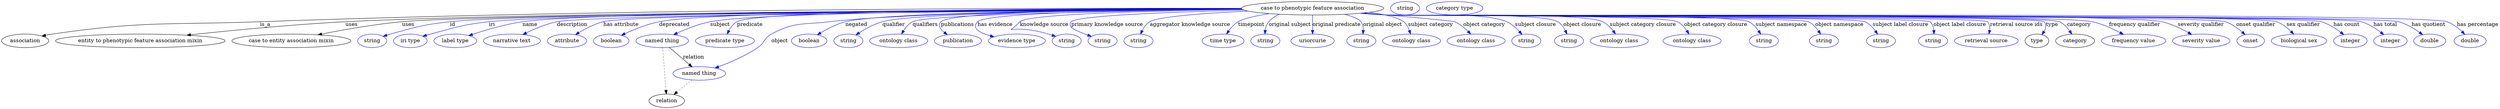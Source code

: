 digraph {
	graph [bb="0,0,6606.4,283"];
	node [label="\N"];
	"case to phenotypic feature association"	[height=0.5,
		label="case to phenotypic feature association",
		pos="3468.4,265",
		width=5.2356];
	association	[height=0.5,
		pos="62.394,178",
		width=1.7332];
	"case to phenotypic feature association" -> association	[label=is_a,
		lp="698.39,221.5",
		pos="e,106.72,190.73 3279.7,264.71 2830.1,265.72 1660.5,264.4 684.39,229 439.67,220.12 376.68,231.6 134.39,196 128.61,195.15 122.62,194.07 \
116.66,192.86"];
	"entity to phenotypic feature association mixin"	[height=0.5,
		pos="367.39,178",
		width=6.2286];
	"case to phenotypic feature association" -> "entity to phenotypic feature association mixin"	[label=uses,
		lp="926.89,221.5",
		pos="e,490.39,193.09 3280.5,263.34 2771.2,261.23 1371.5,253.35 910.39,229 770.24,221.6 610.32,206 500.52,194.18"];
	"case to entity association mixin"	[height=0.5,
		pos="767.39,178",
		width=4.3691];
	"case to phenotypic feature association" -> "case to entity association mixin"	[label=uses,
		lp="1076.9,221.5",
		pos="e,837.74,194.15 3281,262.94 2753.2,259.74 1278.5,249.08 1060.4,229 987.89,222.33 906.31,207.82 847.68,196.15"];
	id	[color=blue,
		height=0.5,
		label=string,
		pos="981.39,178",
		width=1.0652];
	"case to phenotypic feature association" -> id	[color=blue,
		label=id,
		lp="1194.4,221.5",
		pos="e,1010.4,189.97 3280.9,263.17 2772.5,260.65 1392.3,251.76 1187.4,229 1116.1,221.08 1098.5,215.35 1029.4,196 1026.3,195.13 1023.1,\
194.16 1019.9,193.14",
		style=solid];
	iri	[color=blue,
		height=0.5,
		label="iri type",
		pos="1082.4,178",
		width=1.2277];
	"case to phenotypic feature association" -> iri	[color=blue,
		label=iri,
		lp="1298.4,221.5",
		pos="e,1115.3,190.13 3280.9,263.07 2788.9,260.33 1484.9,251.05 1290.4,229 1220.4,221.06 1203.5,214.11 1135.4,196 1132,195.1 1128.6,194.12 \
1125.1,193.1",
		style=solid];
	name	[color=blue,
		height=0.5,
		label="label type",
		pos="1201.4,178",
		width=1.5707];
	"case to phenotypic feature association" -> name	[color=blue,
		label=name,
		lp="1399.4,221.5",
		pos="e,1237.3,192.03 3280.3,263.61 2802,262.22 1564.1,256.02 1379.4,229 1333.4,222.27 1282.4,207.14 1246.9,195.28",
		style=solid];
	description	[color=blue,
		height=0.5,
		label="narrative text",
		pos="1351.4,178",
		width=2.0943];
	"case to phenotypic feature association" -> description	[color=blue,
		label=description,
		lp="1509.9,221.5",
		pos="e,1380,194.78 3281.2,262.65 2801,258.94 1556.9,247.58 1469.4,229 1441.4,223.06 1411.7,210.46 1389.2,199.4",
		style=solid];
	"has attribute"	[color=blue,
		height=0.5,
		label=attribute,
		pos="1496.4,178",
		width=1.4443];
	"case to phenotypic feature association" -> "has attribute"	[color=blue,
		label="has attribute",
		lp="1639.4,221.5",
		pos="e,1518.8,194.52 3281,262.82 2822,259.6 1673.1,249.55 1592.4,229 1569.4,223.15 1545.8,210.95 1527.8,200.06",
		style=solid];
	deprecated	[color=blue,
		height=0.5,
		label=boolean,
		pos="1613.4,178",
		width=1.2999];
	"case to phenotypic feature association" -> deprecated	[color=blue,
		label=deprecated,
		lp="1779.9,221.5",
		pos="e,1640.1,192.84 3279.9,263.97 2862.7,263.36 1886.8,258.73 1739.4,229 1707.8,222.63 1674,208.79 1649.4,197.28",
		style=solid];
	subject	[color=blue,
		height=0.5,
		label="named thing",
		pos="1747.4,178",
		width=1.9318];
	"case to phenotypic feature association" -> subject	[color=blue,
		label=subject,
		lp="1900.4,221.5",
		pos="e,1777.5,194.37 3280.3,263.58 2888.2,262.18 2008.7,256.01 1874.4,229 1843.9,222.87 1811.4,209.91 1786.8,198.72",
		style=solid];
	predicate	[color=blue,
		height=0.5,
		label="predicate type",
		pos="1913.4,178",
		width=2.1665];
	"case to phenotypic feature association" -> predicate	[color=blue,
		label=predicate,
		lp="1979.4,221.5",
		pos="e,1919.4,196.14 3279.9,264.36 2885.1,264.49 2002.5,261.13 1945.4,229 1936,223.7 1928.9,214.33 1923.8,205.13",
		style=solid];
	object	[color=blue,
		height=0.5,
		label="named thing",
		pos="1845.4,91",
		width=1.9318];
	"case to phenotypic feature association" -> object	[color=blue,
		label=object,
		lp="2058.4,178",
		pos="e,1887,105.47 3280.7,263.13 2977.9,261 2394.7,253.73 2189.4,229 2120.3,220.68 2097.5,229.28 2036.4,196 2016.5,185.17 2019.1,172.77 \
2000.4,160 1968.3,138.07 1928,120.64 1896.5,108.92",
		style=solid];
	negated	[color=blue,
		height=0.5,
		label=boolean,
		pos="2136.4,178",
		width=1.2999];
	"case to phenotypic feature association" -> negated	[color=blue,
		label=negated,
		lp="2260.4,221.5",
		pos="e,2158.2,194.21 3280.6,263.36 2959.5,261.58 2329.8,254.79 2231.4,229 2208.5,223 2185,210.67 2167.1,199.75",
		style=solid];
	qualifier	[color=blue,
		height=0.5,
		label=string,
		pos="2239.4,178",
		width=1.0652];
	"case to phenotypic feature association" -> qualifier	[color=blue,
		label=qualifier,
		lp="2359.4,221.5",
		pos="e,2259.3,193.72 3280.9,263.07 2981.1,260.87 2418.2,253.48 2329.4,229 2307.2,222.89 2284.6,210.31 2267.6,199.29",
		style=solid];
	qualifiers	[color=blue,
		height=0.5,
		label="ontology class",
		pos="2372.4,178",
		width=2.1304];
	"case to phenotypic feature association" -> qualifiers	[color=blue,
		label=qualifiers,
		lp="2442.9,221.5",
		pos="e,2380.1,196.17 3282.4,262.04 2988.8,258.34 2447.3,248.87 2409.4,229 2399.3,223.68 2391.2,214.18 2385.2,204.88",
		style=solid];
	publications	[color=blue,
		height=0.5,
		label=publication,
		pos="2529.4,178",
		width=1.7332];
	"case to phenotypic feature association" -> publications	[color=blue,
		label=publications,
		lp="2528.4,221.5",
		pos="e,2501.4,194.35 3280,263.95 3002,262.92 2511.5,257.12 2484.4,229 2475.6,219.87 2482.4,209.49 2493.1,200.56",
		style=solid];
	"has evidence"	[color=blue,
		height=0.5,
		label="evidence type",
		pos="2685.4,178",
		width=2.0943];
	"case to phenotypic feature association" -> "has evidence"	[color=blue,
		label="has evidence",
		lp="2627.9,221.5",
		pos="e,2625.1,188.88 3280.8,263.14 3027.7,261.04 2605.2,253.81 2581.4,229 2564.6,211.48 2587,199.34 2615.3,191.41",
		style=solid];
	"knowledge source"	[color=blue,
		height=0.5,
		label=string,
		pos="2817.4,178",
		width=1.0652];
	"case to phenotypic feature association" -> "knowledge source"	[color=blue,
		label="knowledge source",
		lp="2757.9,221.5",
		pos="e,2788.4,189.85 3282.2,261.97 3059.4,258.61 2713.5,250.02 2693.4,229 2651.7,185.38 2660.1,228.2 2769.4,196 2772.5,195.09 2775.7,\
194.09 2778.9,193.05",
		style=solid];
	"primary knowledge source"	[color=blue,
		height=0.5,
		label=string,
		pos="2912.4,178",
		width=1.0652];
	"case to phenotypic feature association" -> "primary knowledge source"	[color=blue,
		label="primary knowledge source",
		lp="2924.4,221.5",
		pos="e,2882.7,189.69 3286.6,260.11 3103.3,255.27 2845.1,245.55 2829.4,229 2824.8,224.16 2825.7,219.55 2829.4,214 2832.2,209.81 2853.1,\
200.99 2873.3,193.26",
		style=solid];
	"aggregator knowledge source"	[color=blue,
		height=0.5,
		label=string,
		pos="3007.4,178",
		width=1.0652];
	"case to phenotypic feature association" -> "aggregator knowledge source"	[color=blue,
		label="aggregator knowledge source",
		lp="3143.9,221.5",
		pos="e,3012.9,195.89 3296.9,257.49 3186.5,252.03 3059.7,242.86 3037.4,229 3028.5,223.45 3021.8,214.17 3017.1,205.1",
		style=solid];
	timepoint	[color=blue,
		height=0.5,
		label="time type",
		pos="3231.4,178",
		width=1.5346];
	"case to phenotypic feature association" -> timepoint	[color=blue,
		label=timepoint,
		lp="3306.4,221.5",
		pos="e,3240.6,196.08 3354.2,250.65 3319.3,245.08 3286.3,237.82 3271.4,229 3261.4,223.06 3252.9,213.63 3246.3,204.55",
		style=solid];
	"original subject"	[color=blue,
		height=0.5,
		label=string,
		pos="3343.4,178",
		width=1.0652];
	"case to phenotypic feature association" -> "original subject"	[color=blue,
		label="original subject",
		lp="3408.4,221.5",
		pos="e,3342.2,196.23 3380.1,248.99 3369.7,244.06 3360,237.56 3352.4,229 3346.9,222.8 3344.2,214.39 3343,206.23",
		style=solid];
	"original predicate"	[color=blue,
		height=0.5,
		label=uriorcurie,
		pos="3468.4,178",
		width=1.5887];
	"case to phenotypic feature association" -> "original predicate"	[color=blue,
		label="original predicate",
		lp="3531.9,221.5",
		pos="e,3468.4,196.18 3468.4,246.8 3468.4,235.16 3468.4,219.55 3468.4,206.24",
		style=solid];
	"original object"	[color=blue,
		height=0.5,
		label=string,
		pos="3597.4,178",
		width=1.0652];
	"case to phenotypic feature association" -> "original object"	[color=blue,
		label="original object",
		lp="3653.9,221.5",
		pos="e,3601.8,195.99 3553.4,248.89 3573.1,243.63 3590.2,237 3596.4,229 3601.4,222.62 3602.9,214.26 3602.7,206.21",
		style=solid];
	"subject category"	[color=blue,
		height=0.5,
		label="ontology class",
		pos="3730.4,178",
		width=2.1304];
	"case to phenotypic feature association" -> "subject category"	[color=blue,
		label="subject category",
		lp="3780.9,221.5",
		pos="e,3727.7,196.01 3618.5,254.09 3658,248.9 3693.9,241 3709.4,229 3716.8,223.28 3721.6,214.49 3724.7,205.86",
		style=solid];
	"object category"	[color=blue,
		height=0.5,
		label="ontology class",
		pos="3901.4,178",
		width=2.1304];
	"case to phenotypic feature association" -> "object category"	[color=blue,
		label="object category",
		lp="3922.9,221.5",
		pos="e,3887.3,196.01 3603.4,252.4 3708.9,243.18 3838.7,231.45 3844.4,229 3857.9,223.19 3870.4,212.95 3880.3,203.24",
		style=solid];
	"subject closure"	[color=blue,
		height=0.5,
		label=string,
		pos="4034.4,178",
		width=1.0652];
	"case to phenotypic feature association" -> "subject closure"	[color=blue,
		label="subject closure",
		lp="4058.9,221.5",
		pos="e,4022.7,195.2 3600.4,252.13 3622.4,250.31 3645.1,248.52 3666.4,247 3736.6,241.99 3917.9,257.12 3982.4,229 3995.4,223.31 4007.1,\
212.82 4016.1,202.91",
		style=solid];
	"object closure"	[color=blue,
		height=0.5,
		label=string,
		pos="4147.4,178",
		width=1.0652];
	"case to phenotypic feature association" -> "object closure"	[color=blue,
		label="object closure",
		lp="4182.4,221.5",
		pos="e,4142,196.04 3598.5,251.97 3621.1,250.13 3644.4,248.38 3666.4,247 3716.4,243.85 4074.3,254.57 4117.4,229 4126.4,223.64 4133.1,214.39 \
4137.8,205.3",
		style=solid];
	"subject category closure"	[color=blue,
		height=0.5,
		label="ontology class",
		pos="4280.4,178",
		width=2.1304];
	"case to phenotypic feature association" -> "subject category closure"	[color=blue,
		label="subject category closure",
		lp="4342.9,221.5",
		pos="e,4270.5,196.24 3597.7,251.88 3620.6,250.03 3644.2,248.3 3666.4,247 3729.7,243.29 4179.1,256.01 4236.4,229 4247.7,223.66 4257.3,\
213.9 4264.7,204.4",
		style=solid];
	"object category closure"	[color=blue,
		height=0.5,
		label="ontology class",
		pos="4473.4,178",
		width=2.1304];
	"case to phenotypic feature association" -> "object category closure"	[color=blue,
		label="object category closure",
		lp="4535.9,221.5",
		pos="e,4465.1,196.23 3596.9,251.79 3620,249.93 3643.9,248.23 3666.4,247 3709,244.67 4396.3,248.17 4434.4,229 4444.8,223.75 4453.3,214.27 \
4459.7,204.96",
		style=solid];
	"subject namespace"	[color=blue,
		height=0.5,
		label=string,
		pos="4663.4,178",
		width=1.0652];
	"case to phenotypic feature association" -> "subject namespace"	[color=blue,
		label="subject namespace",
		lp="4709.4,221.5",
		pos="e,4655.1,195.77 3596.4,251.75 3619.7,249.88 3643.7,248.18 3666.4,247 3719.5,244.22 4575.7,252.48 4623.4,229 4634.2,223.66 4643.1,\
213.84 4649.7,204.31",
		style=solid];
	"object namespace"	[color=blue,
		height=0.5,
		label=string,
		pos="4822.4,178",
		width=1.0652];
	"case to phenotypic feature association" -> "object namespace"	[color=blue,
		label="object namespace",
		lp="4863.4,221.5",
		pos="e,4813.8,195.79 3596.1,251.72 3619.5,249.85 3643.7,248.16 3666.4,247 3697.3,245.42 4753.5,242.48 4781.4,229 4792.4,223.69 4801.4,\
213.87 4808.2,204.33",
		style=solid];
	"subject label closure"	[color=blue,
		height=0.5,
		label=string,
		pos="4973.4,178",
		width=1.0652];
	"case to phenotypic feature association" -> "subject label closure"	[color=blue,
		label="subject label closure",
		lp="5025.4,221.5",
		pos="e,4964.5,195.81 3595.9,251.71 3619.3,249.83 3643.6,248.14 3666.4,247 3701.5,245.25 4899.6,244.07 4931.4,229 4942.5,223.71 4951.8,\
213.9 4958.7,204.36",
		style=solid];
	"object label closure"	[color=blue,
		height=0.5,
		label=string,
		pos="5111.4,178",
		width=1.0652];
	"case to phenotypic feature association" -> "object label closure"	[color=blue,
		label="object label closure",
		lp="5181.9,221.5",
		pos="e,5113.7,196.02 3595.6,251.7 3619.1,249.81 3643.5,248.13 3666.4,247 3686.3,246.02 5088.3,242.05 5103.4,229 5109.9,223.36 5112.6,\
214.7 5113.5,206.16",
		style=solid];
	"retrieval source ids"	[color=blue,
		height=0.5,
		label="retrieval source",
		pos="5252.4,178",
		width=2.347];
	"case to phenotypic feature association" -> "retrieval source ids"	[color=blue,
		label="retrieval source ids",
		lp="5331.9,221.5",
		pos="e,5259.2,196.12 3595.6,251.67 3619.1,249.79 3643.5,248.11 3666.4,247 3688.4,245.93 5239.9,244.69 5255.4,229 5261.3,223.02 5262.3,\
214.43 5261.3,206.04",
		style=solid];
	type	[height=0.5,
		pos="5386.4,178",
		width=0.86659];
	"case to phenotypic feature association" -> type	[color=blue,
		label=type,
		lp="5426.4,221.5",
		pos="e,5399.9,194.34 3595.3,251.68 3618.9,249.79 3643.4,248.1 3666.4,247 3690.5,245.84 5388.4,246.17 5405.4,229 5412.4,221.97 5410.2,\
212.14 5405.4,203.05",
		style=solid];
	category	[height=0.5,
		pos="5487.4,178",
		width=1.4263];
	"case to phenotypic feature association" -> category	[color=blue,
		label=category,
		lp="5497.9,221.5",
		pos="e,5478.8,195.82 3595.3,251.67 3618.9,249.79 3643.4,248.1 3666.4,247 3715.8,244.63 5401.8,250.38 5446.4,229 5457.4,223.72 5466.5,\
213.91 5473.2,204.37",
		style=solid];
	"frequency qualifier"	[color=blue,
		height=0.5,
		label="frequency value",
		pos="5641.4,178",
		width=2.3651];
	"case to phenotypic feature association" -> "frequency qualifier"	[color=blue,
		label="frequency qualifier",
		lp="5645.4,221.5",
		pos="e,5614.6,195.33 3595.3,251.66 3618.9,249.78 3643.4,248.1 3666.4,247 3770,242.06 5432.2,251.8 5533.4,229 5558.7,223.29 5585.2,211.13 \
5605.7,200.23",
		style=solid];
	"severity qualifier"	[color=blue,
		height=0.5,
		label="severity value",
		pos="5820.4,178",
		width=2.1123];
	"case to phenotypic feature association" -> "severity qualifier"	[color=blue,
		label="severity qualifier",
		lp="5820.4,221.5",
		pos="e,5795.3,195.09 3595,251.67 3618.7,249.78 3643.3,248.09 3666.4,247 3780.2,241.62 5606.5,255.02 5717.4,229 5741.8,223.28 5767.1,211.07 \
5786.6,200.15",
		style=solid];
	"onset qualifier"	[color=blue,
		height=0.5,
		label=onset,
		pos="5950.4,178",
		width=1.011];
	"case to phenotypic feature association" -> "onset qualifier"	[color=blue,
		label="onset qualifier",
		lp="5964.9,221.5",
		pos="e,5935.6,195.01 3595,251.66 3618.7,249.76 3643.3,248.08 3666.4,247 3728,244.11 5827.1,249.09 5885.4,229 5901.4,223.5 5916.5,212.36 \
5928.1,201.99",
		style=solid];
	"sex qualifier"	[color=blue,
		height=0.5,
		label="biological sex",
		pos="6078.4,178",
		width=2.0401];
	"case to phenotypic feature association" -> "sex qualifier"	[color=blue,
		label="sex qualifier",
		lp="6089.4,221.5",
		pos="e,6064.6,195.96 3595,251.65 3618.7,249.76 3643.3,248.08 3666.4,247 3731.7,243.95 5959.2,252.01 6020.4,229 6034.5,223.71 6047.4,213.32 \
6057.5,203.39",
		style=solid];
	"has count"	[color=blue,
		height=0.5,
		label=integer,
		pos="6214.4,178",
		width=1.2277];
	"case to phenotypic feature association" -> "has count"	[color=blue,
		label="has count",
		lp="6204.4,221.5",
		pos="e,6196.9,194.57 3595,251.64 3618.7,249.75 3643.3,248.07 3666.4,247 3735,243.81 6071.7,248.73 6137.4,229 6156.1,223.38 6174.5,211.68 \
6188.7,201.01",
		style=solid];
	"has total"	[color=blue,
		height=0.5,
		label=integer,
		pos="6320.4,178",
		width=1.2277];
	"case to phenotypic feature association" -> "has total"	[color=blue,
		label="has total",
		lp="6306.9,221.5",
		pos="e,6302.9,194.57 3595,251.63 3618.7,249.74 3643.3,248.07 3666.4,247 3737.9,243.69 6174.8,249.57 6243.4,229 6262.1,223.39 6280.6,211.69 \
6294.7,201.02",
		style=solid];
	"has quotient"	[color=blue,
		height=0.5,
		label=double,
		pos="6424.4,178",
		width=1.1735];
	"case to phenotypic feature association" -> "has quotient"	[color=blue,
		label="has quotient",
		lp="6421.4,221.5",
		pos="e,6405.9,194.34 3595,251.63 3618.7,249.74 3643.3,248.07 3666.4,247 3740.7,243.57 6270.9,249.34 6342.4,229 6362.4,223.32 6382.3,211.33 \
6397.5,200.51",
		style=solid];
	"has percentage"	[color=blue,
		height=0.5,
		label=double,
		pos="6531.4,178",
		width=1.1735];
	"case to phenotypic feature association" -> "has percentage"	[color=blue,
		label="has percentage",
		lp="6551.4,221.5",
		pos="e,6517.2,195.49 3594.8,251.64 3618.6,249.75 3643.2,248.07 3666.4,247 3744.2,243.42 6397.1,255.45 6470.4,229 6485.3,223.61 6499.2,\
212.86 6510,202.7",
		style=solid];
	subject -> object	[label=relation,
		lp="1830.4,134.5",
		pos="e,1826.6,108.34 1766.3,160.61 1781.2,147.68 1802.2,129.47 1818.8,115.07"];
	relation	[height=0.5,
		pos="1759.4,18",
		width=1.2999];
	subject -> relation	[pos="e,1758.1,36.188 1748.7,159.79 1750.8,132.48 1754.8,78.994 1757.3,46.38",
		style=dotted];
	object -> relation	[pos="e,1778.3,34.647 1825.4,73.533 1813.8,63.922 1799,51.669 1786.3,41.213",
		style=dotted];
	association_type	[color=blue,
		height=0.5,
		label=string,
		pos="3713.4,265",
		width=1.0652];
	association_category	[color=blue,
		height=0.5,
		label="category type",
		pos="3844.4,265",
		width=2.0762];
}
